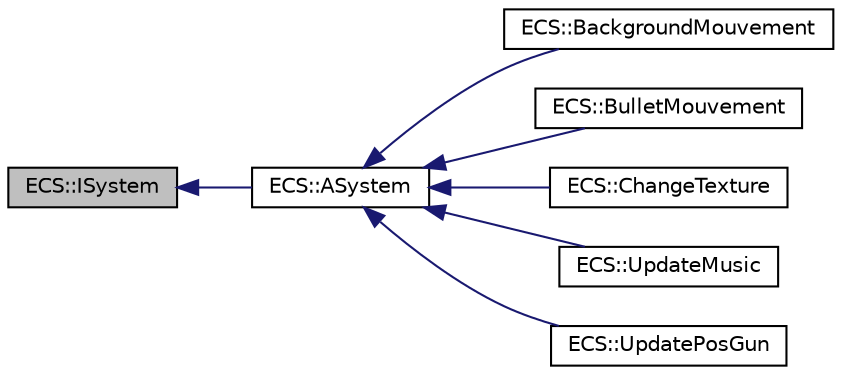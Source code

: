 digraph "ECS::ISystem"
{
 // LATEX_PDF_SIZE
  edge [fontname="Helvetica",fontsize="10",labelfontname="Helvetica",labelfontsize="10"];
  node [fontname="Helvetica",fontsize="10",shape=record];
  rankdir="LR";
  Node1 [label="ECS::ISystem",height=0.2,width=0.4,color="black", fillcolor="grey75", style="filled", fontcolor="black",tooltip=" "];
  Node1 -> Node2 [dir="back",color="midnightblue",fontsize="10",style="solid",fontname="Helvetica"];
  Node2 [label="ECS::ASystem",height=0.2,width=0.4,color="black", fillcolor="white", style="filled",URL="$classECS_1_1ASystem.html",tooltip=" "];
  Node2 -> Node3 [dir="back",color="midnightblue",fontsize="10",style="solid",fontname="Helvetica"];
  Node3 [label="ECS::BackgroundMouvement",height=0.2,width=0.4,color="black", fillcolor="white", style="filled",URL="$classECS_1_1BackgroundMouvement.html",tooltip=" "];
  Node2 -> Node4 [dir="back",color="midnightblue",fontsize="10",style="solid",fontname="Helvetica"];
  Node4 [label="ECS::BulletMouvement",height=0.2,width=0.4,color="black", fillcolor="white", style="filled",URL="$classECS_1_1BulletMouvement.html",tooltip=" "];
  Node2 -> Node5 [dir="back",color="midnightblue",fontsize="10",style="solid",fontname="Helvetica"];
  Node5 [label="ECS::ChangeTexture",height=0.2,width=0.4,color="black", fillcolor="white", style="filled",URL="$classECS_1_1ChangeTexture.html",tooltip=" "];
  Node2 -> Node6 [dir="back",color="midnightblue",fontsize="10",style="solid",fontname="Helvetica"];
  Node6 [label="ECS::UpdateMusic",height=0.2,width=0.4,color="black", fillcolor="white", style="filled",URL="$classECS_1_1UpdateMusic.html",tooltip=" "];
  Node2 -> Node7 [dir="back",color="midnightblue",fontsize="10",style="solid",fontname="Helvetica"];
  Node7 [label="ECS::UpdatePosGun",height=0.2,width=0.4,color="black", fillcolor="white", style="filled",URL="$classECS_1_1UpdatePosGun.html",tooltip=" "];
}
